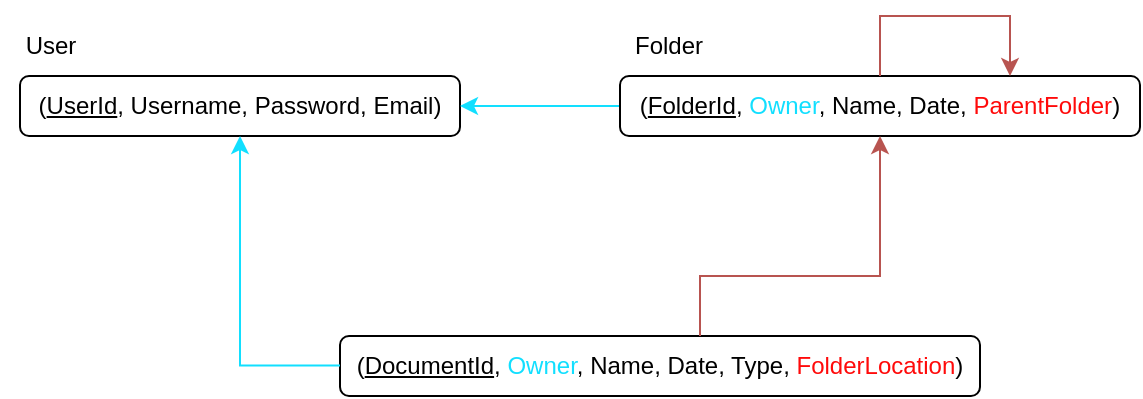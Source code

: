 <mxfile version="24.7.17">
  <diagram name="Page-1" id="0lKIAKl4kXe2pacihOPi">
    <mxGraphModel dx="493" dy="292" grid="1" gridSize="10" guides="1" tooltips="1" connect="1" arrows="1" fold="1" page="1" pageScale="1" pageWidth="827" pageHeight="1169" math="0" shadow="0">
      <root>
        <mxCell id="0" />
        <mxCell id="1" parent="0" />
        <mxCell id="peA7AIF2Cxk1-v0J1Cm_-1" value="(&lt;u&gt;UserId&lt;/u&gt;, Username,&lt;span style=&quot;background-color: initial;&quot;&gt;&amp;nbsp;Password, Email)&lt;/span&gt;" style="rounded=1;whiteSpace=wrap;html=1;" parent="1" vertex="1">
          <mxGeometry x="60" y="90" width="220" height="30" as="geometry" />
        </mxCell>
        <mxCell id="peA7AIF2Cxk1-v0J1Cm_-2" value="User" style="text;html=1;align=center;verticalAlign=middle;resizable=0;points=[];autosize=1;strokeColor=none;fillColor=none;" parent="1" vertex="1">
          <mxGeometry x="50" y="60" width="50" height="30" as="geometry" />
        </mxCell>
        <mxCell id="peA7AIF2Cxk1-v0J1Cm_-6" style="edgeStyle=orthogonalEdgeStyle;rounded=0;orthogonalLoop=1;jettySize=auto;html=1;entryX=1;entryY=0.5;entryDx=0;entryDy=0;fillColor=#dae8fc;strokeColor=#12dfff;" parent="1" source="peA7AIF2Cxk1-v0J1Cm_-3" target="peA7AIF2Cxk1-v0J1Cm_-1" edge="1">
          <mxGeometry relative="1" as="geometry" />
        </mxCell>
        <mxCell id="peA7AIF2Cxk1-v0J1Cm_-3" value="(&lt;u&gt;FolderId&lt;/u&gt;&lt;span style=&quot;background-color: initial;&quot;&gt;, &lt;font color=&quot;#12dfff&quot;&gt;Owner&lt;/font&gt;, Name, Date, &lt;font color=&quot;#ff0a0a&quot;&gt;ParentFolder&lt;/font&gt;&lt;/span&gt;&lt;span style=&quot;background-color: initial;&quot;&gt;)&lt;/span&gt;" style="rounded=1;whiteSpace=wrap;html=1;" parent="1" vertex="1">
          <mxGeometry x="360" y="90" width="260" height="30" as="geometry" />
        </mxCell>
        <mxCell id="peA7AIF2Cxk1-v0J1Cm_-4" value="Folder" style="text;html=1;align=center;verticalAlign=middle;resizable=0;points=[];autosize=1;strokeColor=none;fillColor=none;" parent="1" vertex="1">
          <mxGeometry x="354" y="60" width="60" height="30" as="geometry" />
        </mxCell>
        <mxCell id="peA7AIF2Cxk1-v0J1Cm_-7" style="edgeStyle=orthogonalEdgeStyle;rounded=0;orthogonalLoop=1;jettySize=auto;html=1;entryX=0.75;entryY=0;entryDx=0;entryDy=0;strokeColor=#b85450;fillColor=#f8cecc;" parent="1" source="peA7AIF2Cxk1-v0J1Cm_-3" target="peA7AIF2Cxk1-v0J1Cm_-3" edge="1">
          <mxGeometry relative="1" as="geometry">
            <Array as="points">
              <mxPoint x="490" y="60" />
              <mxPoint x="555" y="60" />
            </Array>
          </mxGeometry>
        </mxCell>
        <mxCell id="peA7AIF2Cxk1-v0J1Cm_-8" value="(&lt;u&gt;DocumentId&lt;/u&gt;, &lt;font color=&quot;#12dfff&quot;&gt;Owner&lt;/font&gt;,&lt;span style=&quot;background-color: initial;&quot;&gt;&amp;nbsp;Name, Date, Type, &lt;font color=&quot;#ff0a0a&quot;&gt;FolderLocation&lt;/font&gt;)&lt;/span&gt;" style="rounded=1;whiteSpace=wrap;html=1;" parent="1" vertex="1">
          <mxGeometry x="220" y="220" width="320" height="30" as="geometry" />
        </mxCell>
        <mxCell id="peA7AIF2Cxk1-v0J1Cm_-9" style="edgeStyle=orthogonalEdgeStyle;rounded=0;orthogonalLoop=1;jettySize=auto;html=1;entryX=0.5;entryY=1;entryDx=0;entryDy=0;fillColor=#dae8fc;strokeColor=#12dfff;" parent="1" target="peA7AIF2Cxk1-v0J1Cm_-1" edge="1">
          <mxGeometry relative="1" as="geometry">
            <mxPoint x="220" y="234.71" as="sourcePoint" />
            <mxPoint x="140" y="234.71" as="targetPoint" />
            <Array as="points">
              <mxPoint x="170" y="235" />
            </Array>
          </mxGeometry>
        </mxCell>
        <mxCell id="peA7AIF2Cxk1-v0J1Cm_-10" style="edgeStyle=orthogonalEdgeStyle;rounded=0;orthogonalLoop=1;jettySize=auto;html=1;entryX=0.5;entryY=1;entryDx=0;entryDy=0;strokeColor=#b85450;fillColor=#f8cecc;" parent="1" target="peA7AIF2Cxk1-v0J1Cm_-3" edge="1">
          <mxGeometry relative="1" as="geometry">
            <mxPoint x="400" y="220" as="sourcePoint" />
            <mxPoint x="465" y="220" as="targetPoint" />
            <Array as="points">
              <mxPoint x="400" y="190" />
              <mxPoint x="490" y="190" />
            </Array>
          </mxGeometry>
        </mxCell>
      </root>
    </mxGraphModel>
  </diagram>
</mxfile>
